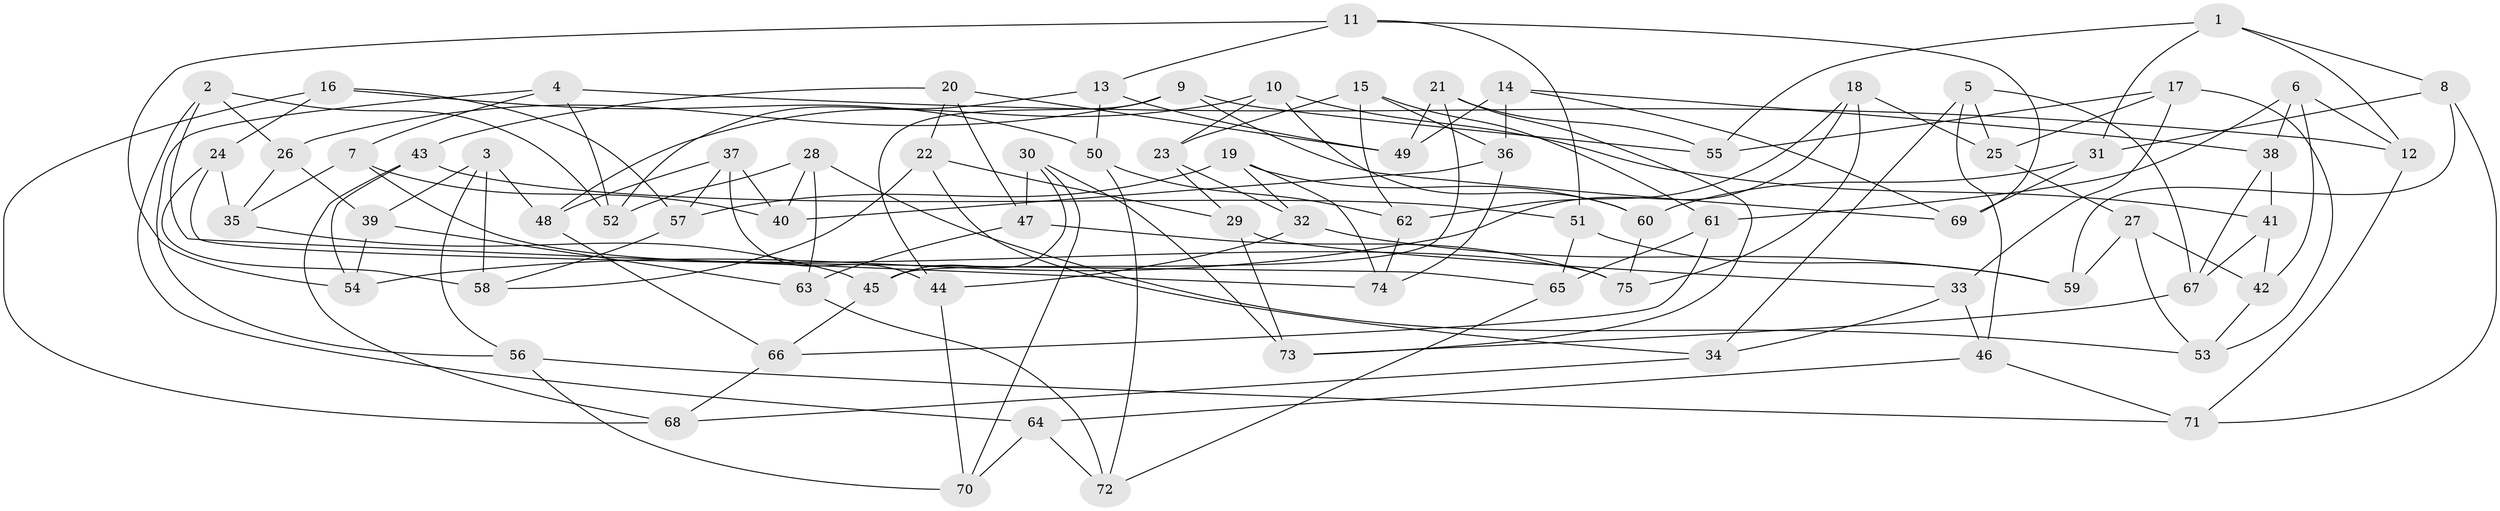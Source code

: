 // coarse degree distribution, {5: 0.17777777777777778, 6: 0.4666666666666667, 4: 0.35555555555555557}
// Generated by graph-tools (version 1.1) at 2025/52/02/27/25 19:52:32]
// undirected, 75 vertices, 150 edges
graph export_dot {
graph [start="1"]
  node [color=gray90,style=filled];
  1;
  2;
  3;
  4;
  5;
  6;
  7;
  8;
  9;
  10;
  11;
  12;
  13;
  14;
  15;
  16;
  17;
  18;
  19;
  20;
  21;
  22;
  23;
  24;
  25;
  26;
  27;
  28;
  29;
  30;
  31;
  32;
  33;
  34;
  35;
  36;
  37;
  38;
  39;
  40;
  41;
  42;
  43;
  44;
  45;
  46;
  47;
  48;
  49;
  50;
  51;
  52;
  53;
  54;
  55;
  56;
  57;
  58;
  59;
  60;
  61;
  62;
  63;
  64;
  65;
  66;
  67;
  68;
  69;
  70;
  71;
  72;
  73;
  74;
  75;
  1 -- 31;
  1 -- 8;
  1 -- 55;
  1 -- 12;
  2 -- 74;
  2 -- 26;
  2 -- 64;
  2 -- 52;
  3 -- 39;
  3 -- 48;
  3 -- 58;
  3 -- 56;
  4 -- 52;
  4 -- 12;
  4 -- 7;
  4 -- 56;
  5 -- 34;
  5 -- 25;
  5 -- 67;
  5 -- 46;
  6 -- 38;
  6 -- 12;
  6 -- 61;
  6 -- 42;
  7 -- 40;
  7 -- 35;
  7 -- 75;
  8 -- 59;
  8 -- 71;
  8 -- 31;
  9 -- 44;
  9 -- 69;
  9 -- 55;
  9 -- 26;
  10 -- 48;
  10 -- 23;
  10 -- 60;
  10 -- 41;
  11 -- 69;
  11 -- 13;
  11 -- 51;
  11 -- 54;
  12 -- 71;
  13 -- 49;
  13 -- 50;
  13 -- 52;
  14 -- 36;
  14 -- 49;
  14 -- 69;
  14 -- 38;
  15 -- 23;
  15 -- 61;
  15 -- 62;
  15 -- 36;
  16 -- 24;
  16 -- 68;
  16 -- 57;
  16 -- 50;
  17 -- 33;
  17 -- 25;
  17 -- 53;
  17 -- 55;
  18 -- 62;
  18 -- 54;
  18 -- 25;
  18 -- 75;
  19 -- 57;
  19 -- 60;
  19 -- 74;
  19 -- 32;
  20 -- 22;
  20 -- 43;
  20 -- 47;
  20 -- 49;
  21 -- 45;
  21 -- 73;
  21 -- 55;
  21 -- 49;
  22 -- 58;
  22 -- 34;
  22 -- 29;
  23 -- 32;
  23 -- 29;
  24 -- 35;
  24 -- 58;
  24 -- 65;
  25 -- 27;
  26 -- 39;
  26 -- 35;
  27 -- 59;
  27 -- 42;
  27 -- 53;
  28 -- 40;
  28 -- 52;
  28 -- 53;
  28 -- 63;
  29 -- 73;
  29 -- 33;
  30 -- 45;
  30 -- 70;
  30 -- 47;
  30 -- 73;
  31 -- 69;
  31 -- 60;
  32 -- 59;
  32 -- 44;
  33 -- 34;
  33 -- 46;
  34 -- 68;
  35 -- 45;
  36 -- 40;
  36 -- 74;
  37 -- 44;
  37 -- 48;
  37 -- 57;
  37 -- 40;
  38 -- 41;
  38 -- 67;
  39 -- 54;
  39 -- 63;
  41 -- 67;
  41 -- 42;
  42 -- 53;
  43 -- 54;
  43 -- 51;
  43 -- 68;
  44 -- 70;
  45 -- 66;
  46 -- 64;
  46 -- 71;
  47 -- 63;
  47 -- 75;
  48 -- 66;
  50 -- 72;
  50 -- 62;
  51 -- 65;
  51 -- 59;
  56 -- 70;
  56 -- 71;
  57 -- 58;
  60 -- 75;
  61 -- 65;
  61 -- 66;
  62 -- 74;
  63 -- 72;
  64 -- 70;
  64 -- 72;
  65 -- 72;
  66 -- 68;
  67 -- 73;
}
